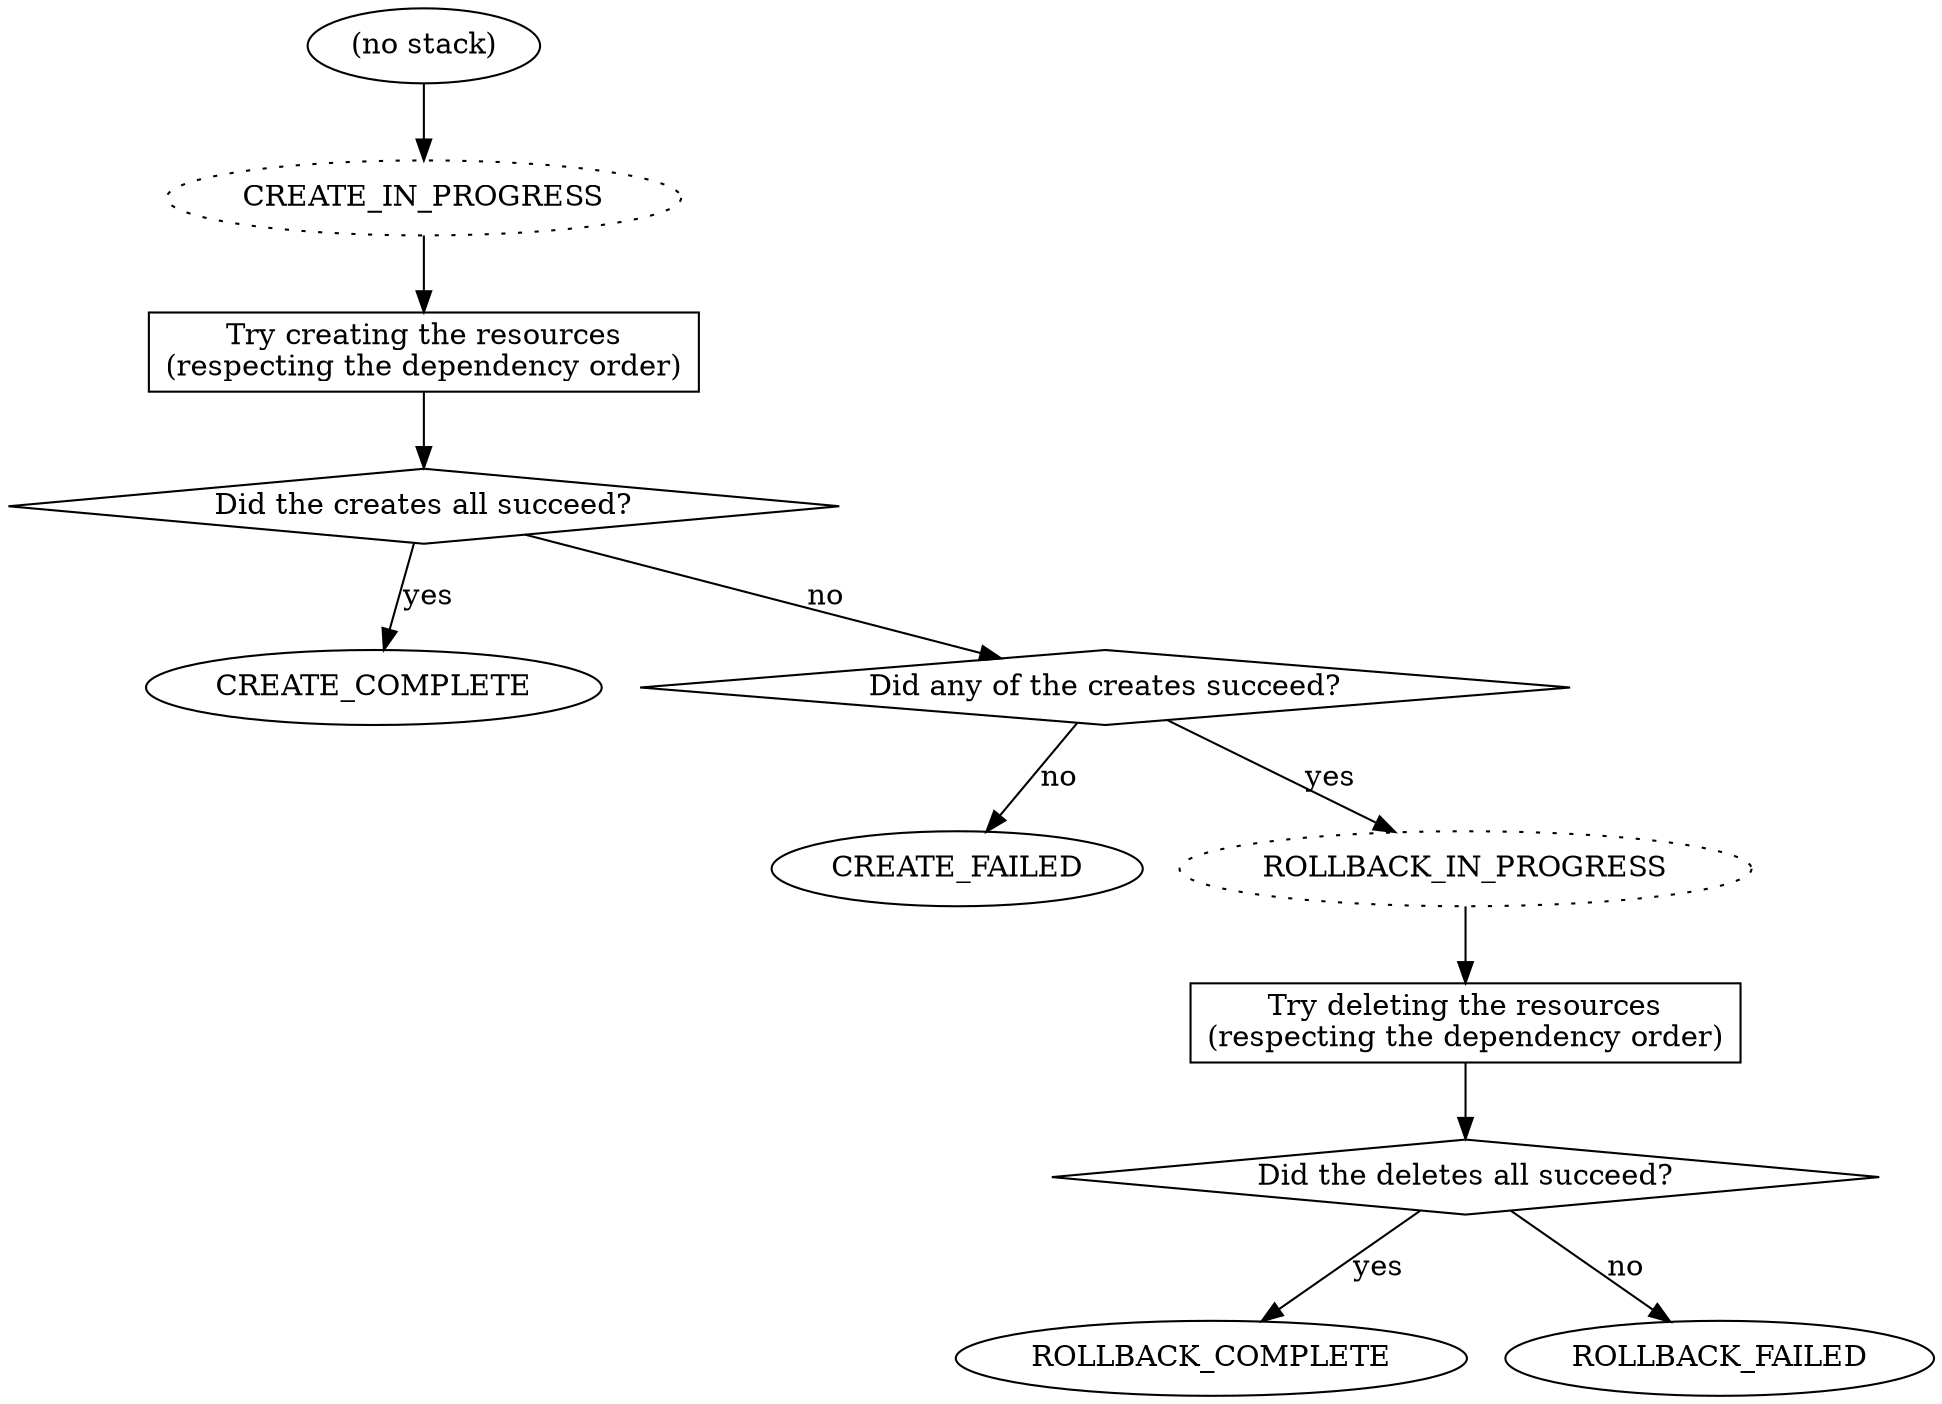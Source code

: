 digraph create_stack {

  before_existence [ label="(no stack)" ]

  CREATE_COMPLETE
  CREATE_IN_PROGRESS [ style=dotted ]
  CREATE_FAILED
  ROLLBACK_COMPLETE
  ROLLBACK_FAILED
  ROLLBACK_IN_PROGRESS [ style=dotted ]

  before_existence -> CREATE_IN_PROGRESS -> try_creates -> check_creates
  try_creates [ shape="rect" label="Try creating the resources\n(respecting the dependency order)" ]
  check_creates [ label="Did the creates all succeed?" shape="diamond" ]
  check_creates -> CREATE_COMPLETE [ label="yes" ]
  check_creates -> do_we_need_rollback [ label="no" ]
  do_we_need_rollback [ shape="diamond" label="Did any of the creates succeed?" ]
  do_we_need_rollback -> CREATE_FAILED [ label="no" ]
  do_we_need_rollback -> ROLLBACK_IN_PROGRESS [ label="yes" ]

  ROLLBACK_IN_PROGRESS -> try_deletes -> check_deletes
  try_deletes [ shape="rect" label="Try deleting the resources\n(respecting the dependency order)" ]
  check_deletes [ shape="diamond" label="Did the deletes all succeed?" ]
  check_deletes -> ROLLBACK_COMPLETE [ label="yes" ]
  check_deletes -> ROLLBACK_FAILED [ label="no" ]

  // But would be useful to document: for each of those terminal states, what
  // states are the resources in?  What happens to the stack next?

  // Resource statuses include:
  // CREATE_COMPLETE, UPDATE_COMPLETE, DELETE_COMPLETE, DELETE_FAILED, DELETE_SKIPPED.

}
// # vi: set sw=2 et ai :
